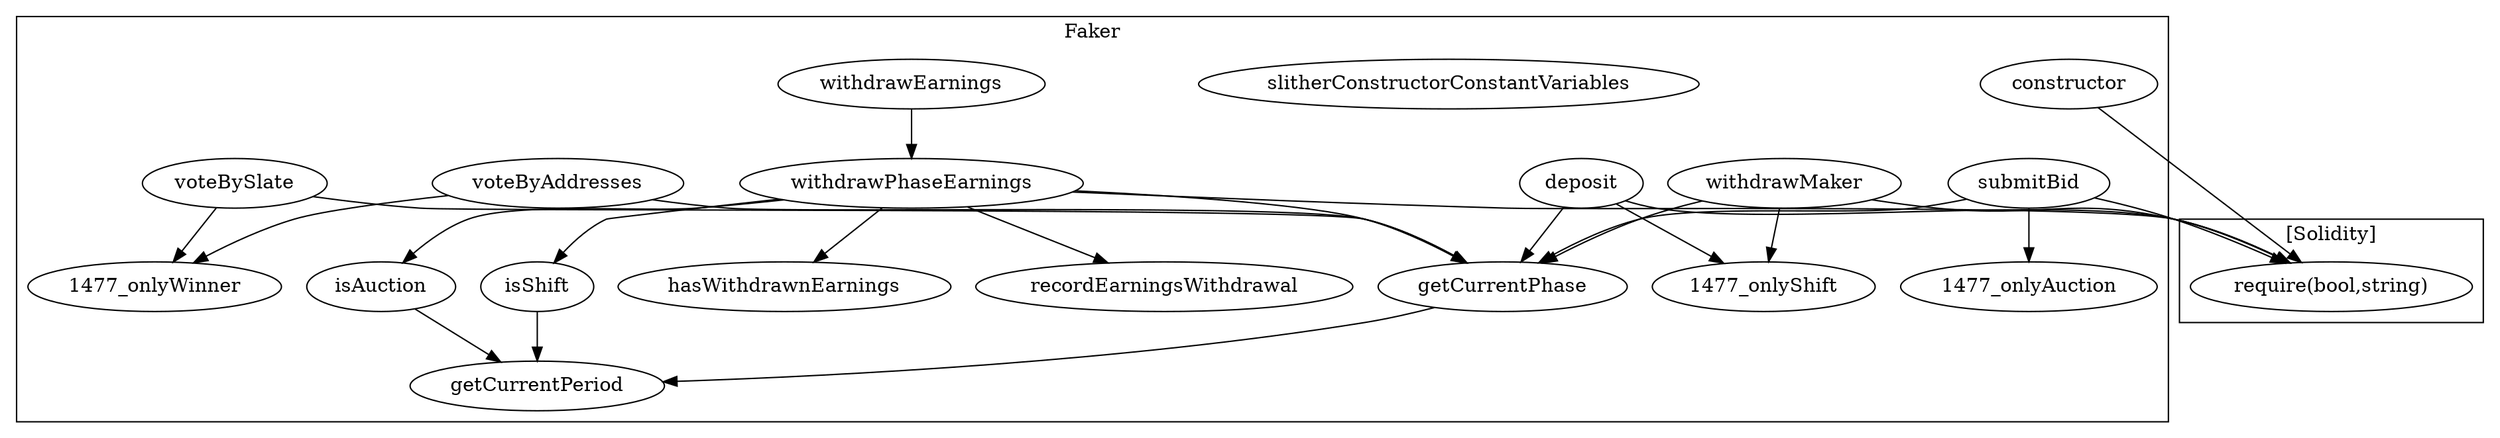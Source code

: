 strict digraph {
subgraph cluster_1477_Faker {
label = "Faker"
"1477_withdrawEarnings" [label="withdrawEarnings"]
"1477_hasWithdrawnEarnings" [label="hasWithdrawnEarnings"]
"1477_getCurrentPeriod" [label="getCurrentPeriod"]
"1477_slitherConstructorConstantVariables" [label="slitherConstructorConstantVariables"]
"1477_getCurrentPhase" [label="getCurrentPhase"]
"1477_voteByAddresses" [label="voteByAddresses"]
"1477_constructor" [label="constructor"]
"1477_submitBid" [label="submitBid"]
"1477_withdrawMaker" [label="withdrawMaker"]
"1477_withdrawPhaseEarnings" [label="withdrawPhaseEarnings"]
"1477_recordEarningsWithdrawal" [label="recordEarningsWithdrawal"]
"1477_deposit" [label="deposit"]
"1477_voteBySlate" [label="voteBySlate"]
"1477_isShift" [label="isShift"]
"1477_isAuction" [label="isAuction"]
"1477_isShift" -> "1477_getCurrentPeriod"
"1477_voteBySlate" -> "1477_onlyWinner"
"1477_deposit" -> "1477_onlyShift"
"1477_withdrawPhaseEarnings" -> "1477_isAuction"
"1477_withdrawPhaseEarnings" -> "1477_getCurrentPhase"
"1477_deposit" -> "1477_getCurrentPhase"
"1477_withdrawPhaseEarnings" -> "1477_recordEarningsWithdrawal"
"1477_withdrawPhaseEarnings" -> "1477_isShift"
"1477_getCurrentPhase" -> "1477_getCurrentPeriod"
"1477_withdrawMaker" -> "1477_getCurrentPhase"
"1477_voteByAddresses" -> "1477_getCurrentPhase"
"1477_withdrawEarnings" -> "1477_withdrawPhaseEarnings"
"1477_withdrawPhaseEarnings" -> "1477_hasWithdrawnEarnings"
"1477_withdrawMaker" -> "1477_onlyShift"
"1477_submitBid" -> "1477_getCurrentPhase"
"1477_voteByAddresses" -> "1477_onlyWinner"
"1477_voteBySlate" -> "1477_getCurrentPhase"
"1477_submitBid" -> "1477_onlyAuction"
"1477_isAuction" -> "1477_getCurrentPeriod"
}subgraph cluster_solidity {
label = "[Solidity]"
"require(bool,string)" 
"1477_deposit" -> "require(bool,string)"
"1477_withdrawPhaseEarnings" -> "require(bool,string)"
"1477_withdrawMaker" -> "require(bool,string)"
"1477_submitBid" -> "require(bool,string)"
"1477_constructor" -> "require(bool,string)"
}
}